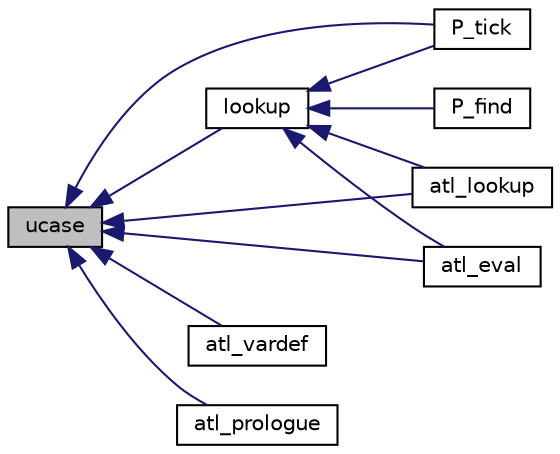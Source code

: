 digraph "ucase"
{
  edge [fontname="Helvetica",fontsize="10",labelfontname="Helvetica",labelfontsize="10"];
  node [fontname="Helvetica",fontsize="10",shape=record];
  rankdir="LR";
  Node704 [label="ucase",height=0.2,width=0.4,color="black", fillcolor="grey75", style="filled", fontcolor="black"];
  Node704 -> Node705 [dir="back",color="midnightblue",fontsize="10",style="solid",fontname="Helvetica"];
  Node705 [label="lookup",height=0.2,width=0.4,color="black", fillcolor="white", style="filled",URL="$FreeRTOS_2atlast_8c.html#adf1b14af9137b7a3cd5785891c9907ee"];
  Node705 -> Node706 [dir="back",color="midnightblue",fontsize="10",style="solid",fontname="Helvetica"];
  Node706 [label="P_tick",height=0.2,width=0.4,color="black", fillcolor="white", style="filled",URL="$FreeRTOS_2atlast_8c.html#a6b8e53c0c8eb6097655b77d8ba3f006c"];
  Node705 -> Node707 [dir="back",color="midnightblue",fontsize="10",style="solid",fontname="Helvetica"];
  Node707 [label="P_find",height=0.2,width=0.4,color="black", fillcolor="white", style="filled",URL="$FreeRTOS_2atlast_8c.html#aca10185a9f602d6ca5a5b7647d69a00a"];
  Node705 -> Node708 [dir="back",color="midnightblue",fontsize="10",style="solid",fontname="Helvetica"];
  Node708 [label="atl_lookup",height=0.2,width=0.4,color="black", fillcolor="white", style="filled",URL="$FreeRTOS_2atlast_8c.html#a79082703e23c9049afbc46baeea119d3"];
  Node705 -> Node709 [dir="back",color="midnightblue",fontsize="10",style="solid",fontname="Helvetica"];
  Node709 [label="atl_eval",height=0.2,width=0.4,color="black", fillcolor="white", style="filled",URL="$FreeRTOS_2atlast_8c.html#a45d749d6527e7183b11e7c928bf763e5"];
  Node704 -> Node706 [dir="back",color="midnightblue",fontsize="10",style="solid",fontname="Helvetica"];
  Node704 -> Node708 [dir="back",color="midnightblue",fontsize="10",style="solid",fontname="Helvetica"];
  Node704 -> Node710 [dir="back",color="midnightblue",fontsize="10",style="solid",fontname="Helvetica"];
  Node710 [label="atl_vardef",height=0.2,width=0.4,color="black", fillcolor="white", style="filled",URL="$FreeRTOS_2atlast_8c.html#aa78faa0069035a9b5a7aac9d02210df0"];
  Node704 -> Node711 [dir="back",color="midnightblue",fontsize="10",style="solid",fontname="Helvetica"];
  Node711 [label="atl_prologue",height=0.2,width=0.4,color="black", fillcolor="white", style="filled",URL="$FreeRTOS_2atlast_8c.html#aafe7305f65a19e296a727f042fce55b3"];
  Node704 -> Node709 [dir="back",color="midnightblue",fontsize="10",style="solid",fontname="Helvetica"];
}
